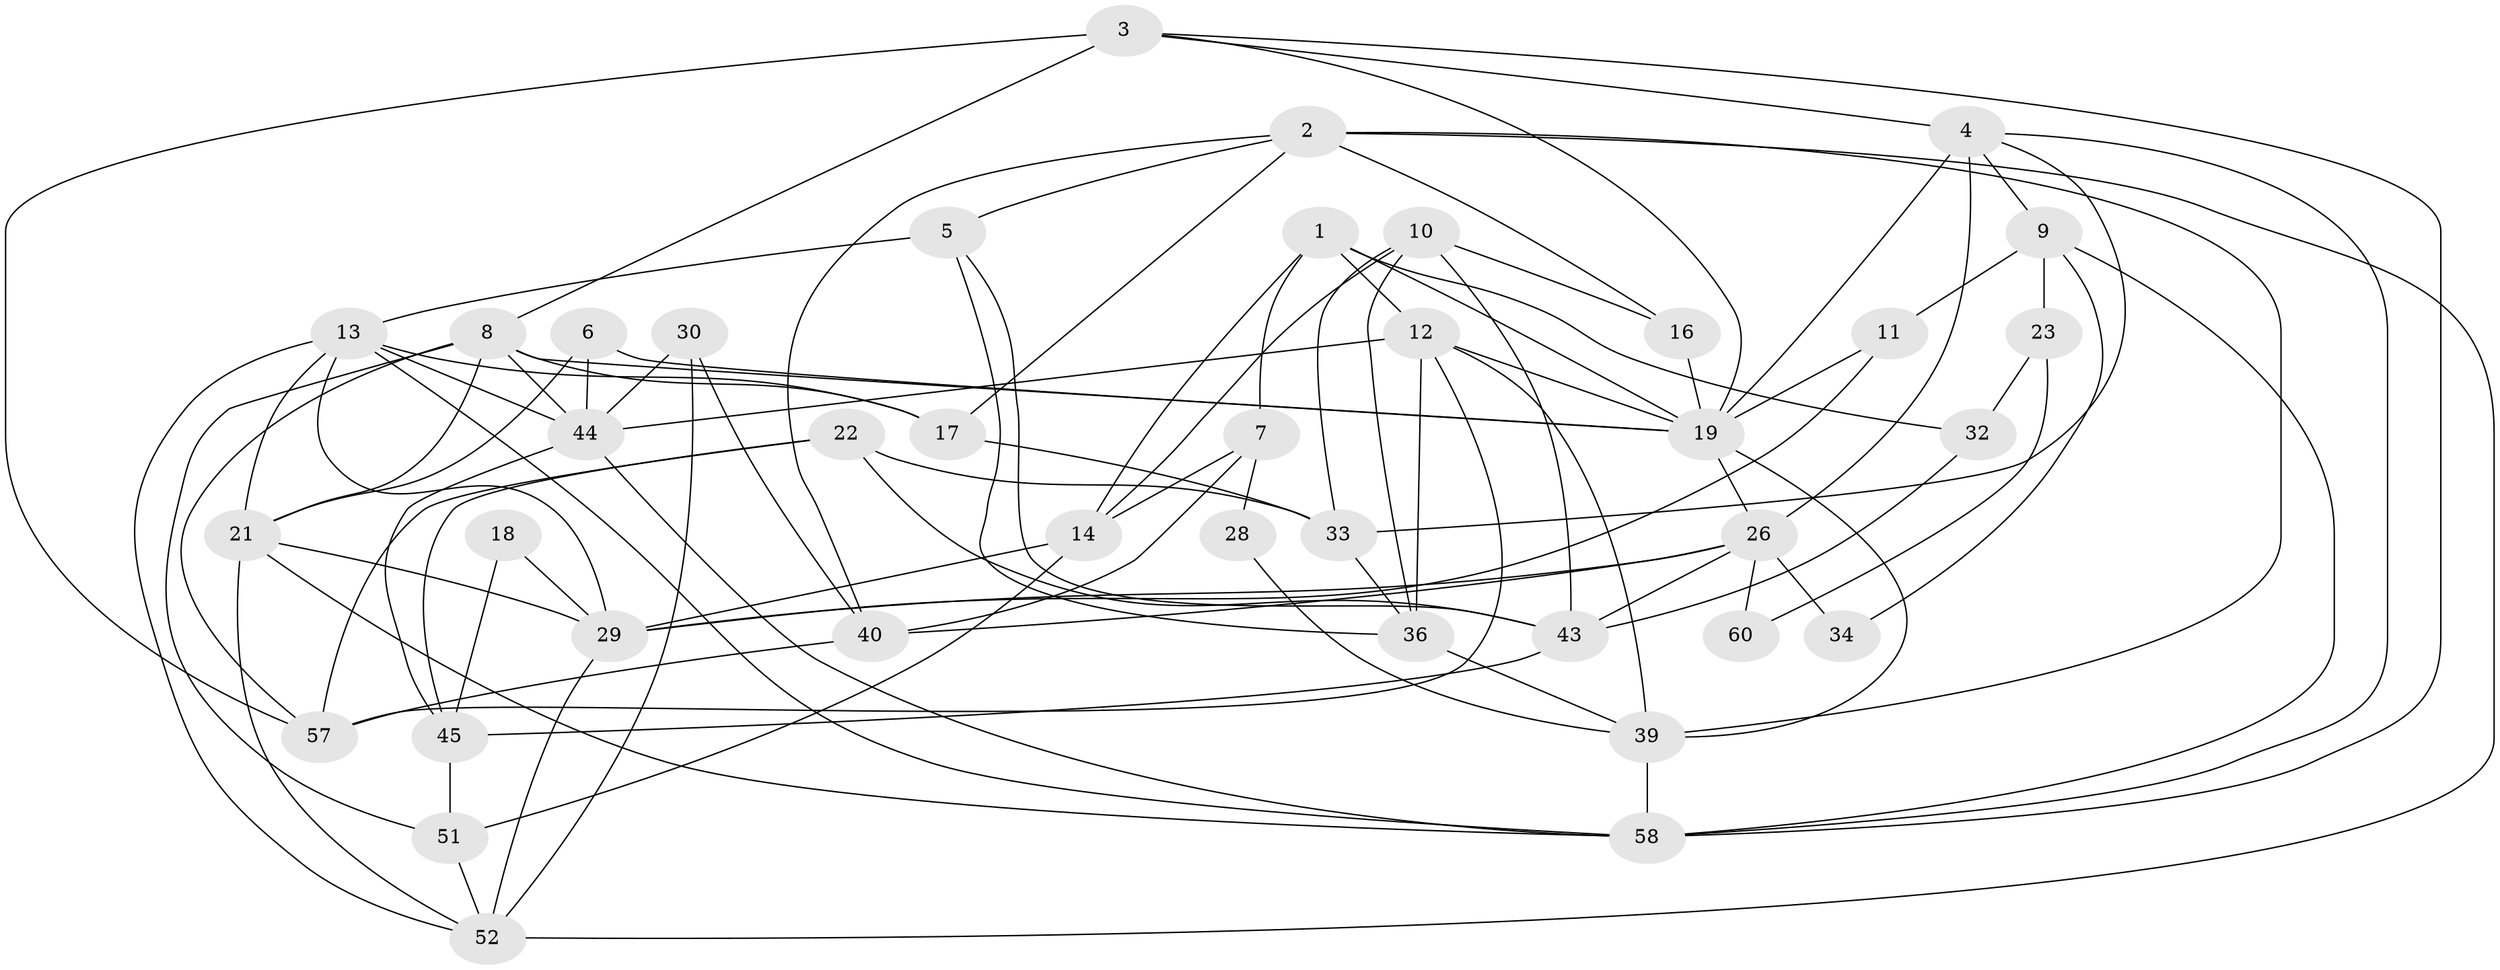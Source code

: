 // original degree distribution, {4: 0.328125, 3: 0.25, 6: 0.109375, 2: 0.140625, 5: 0.109375, 7: 0.046875, 8: 0.015625}
// Generated by graph-tools (version 1.1) at 2025/41/03/06/25 10:41:52]
// undirected, 39 vertices, 95 edges
graph export_dot {
graph [start="1"]
  node [color=gray90,style=filled];
  1 [super="+24"];
  2 [super="+37"];
  3;
  4 [super="+35"];
  5;
  6 [super="+53"];
  7;
  8 [super="+31"];
  9 [super="+20"];
  10 [super="+15"];
  11;
  12 [super="+46"];
  13 [super="+54"];
  14 [super="+27"];
  16 [super="+48"];
  17 [super="+64"];
  18;
  19 [super="+50"];
  21 [super="+25"];
  22;
  23;
  26 [super="+38"];
  28;
  29 [super="+41"];
  30;
  32;
  33;
  34;
  36 [super="+62"];
  39 [super="+49"];
  40 [super="+42"];
  43 [super="+56"];
  44 [super="+47"];
  45 [super="+55"];
  51;
  52 [super="+63"];
  57 [super="+61"];
  58 [super="+59"];
  60;
  1 -- 19;
  1 -- 32;
  1 -- 7;
  1 -- 12;
  1 -- 14;
  2 -- 39 [weight=2];
  2 -- 17;
  2 -- 52;
  2 -- 5;
  2 -- 40 [weight=2];
  2 -- 16;
  3 -- 8 [weight=2];
  3 -- 4;
  3 -- 19;
  3 -- 57;
  3 -- 58;
  4 -- 33;
  4 -- 19 [weight=2];
  4 -- 58;
  4 -- 26;
  4 -- 9;
  5 -- 13;
  5 -- 43;
  5 -- 36;
  6 -- 19;
  6 -- 44;
  6 -- 21;
  7 -- 40;
  7 -- 14;
  7 -- 28;
  8 -- 57;
  8 -- 17 [weight=2];
  8 -- 19;
  8 -- 21;
  8 -- 51;
  8 -- 44;
  9 -- 34;
  9 -- 58;
  9 -- 11;
  9 -- 23;
  10 -- 33;
  10 -- 16;
  10 -- 36;
  10 -- 43;
  10 -- 14;
  11 -- 29;
  11 -- 19;
  12 -- 57;
  12 -- 39;
  12 -- 36;
  12 -- 19;
  12 -- 44;
  13 -- 58;
  13 -- 29;
  13 -- 52;
  13 -- 21;
  13 -- 17;
  13 -- 44;
  14 -- 51;
  14 -- 29;
  16 -- 19;
  17 -- 33;
  18 -- 29;
  18 -- 45;
  19 -- 26;
  19 -- 39;
  21 -- 52;
  21 -- 58;
  21 -- 29;
  22 -- 45;
  22 -- 33;
  22 -- 43;
  22 -- 57;
  23 -- 32;
  23 -- 60;
  26 -- 34;
  26 -- 43;
  26 -- 40 [weight=2];
  26 -- 60;
  26 -- 29;
  28 -- 39;
  29 -- 52;
  30 -- 52;
  30 -- 44 [weight=2];
  30 -- 40;
  32 -- 43;
  33 -- 36;
  36 -- 39 [weight=2];
  39 -- 58;
  40 -- 57;
  43 -- 45;
  44 -- 45;
  44 -- 58;
  45 -- 51;
  51 -- 52;
}
